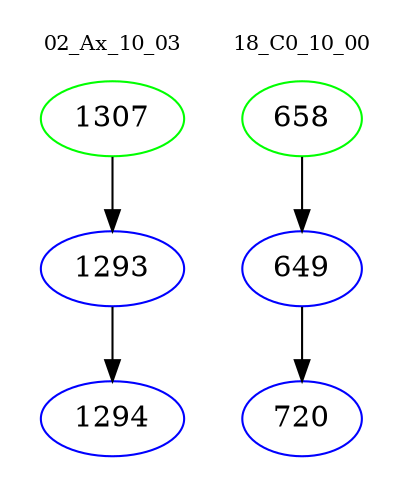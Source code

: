 digraph{
subgraph cluster_0 {
color = white
label = "02_Ax_10_03";
fontsize=10;
T0_1307 [label="1307", color="green"]
T0_1307 -> T0_1293 [color="black"]
T0_1293 [label="1293", color="blue"]
T0_1293 -> T0_1294 [color="black"]
T0_1294 [label="1294", color="blue"]
}
subgraph cluster_1 {
color = white
label = "18_C0_10_00";
fontsize=10;
T1_658 [label="658", color="green"]
T1_658 -> T1_649 [color="black"]
T1_649 [label="649", color="blue"]
T1_649 -> T1_720 [color="black"]
T1_720 [label="720", color="blue"]
}
}
